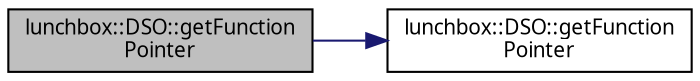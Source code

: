 digraph "lunchbox::DSO::getFunctionPointer"
{
  edge [fontname="Sans",fontsize="10",labelfontname="Sans",labelfontsize="10"];
  node [fontname="Sans",fontsize="10",shape=record];
  rankdir="LR";
  Node1 [label="lunchbox::DSO::getFunction\lPointer",height=0.2,width=0.4,color="black", fillcolor="grey75", style="filled" fontcolor="black"];
  Node1 -> Node2 [color="midnightblue",fontsize="10",style="solid",fontname="Sans"];
  Node2 [label="lunchbox::DSO::getFunction\lPointer",height=0.2,width=0.4,color="black", fillcolor="white", style="filled",URL="$classlunchbox_1_1_d_s_o.html#ac4599d3f1dd61b3a51435534b5ee1703"];
}
